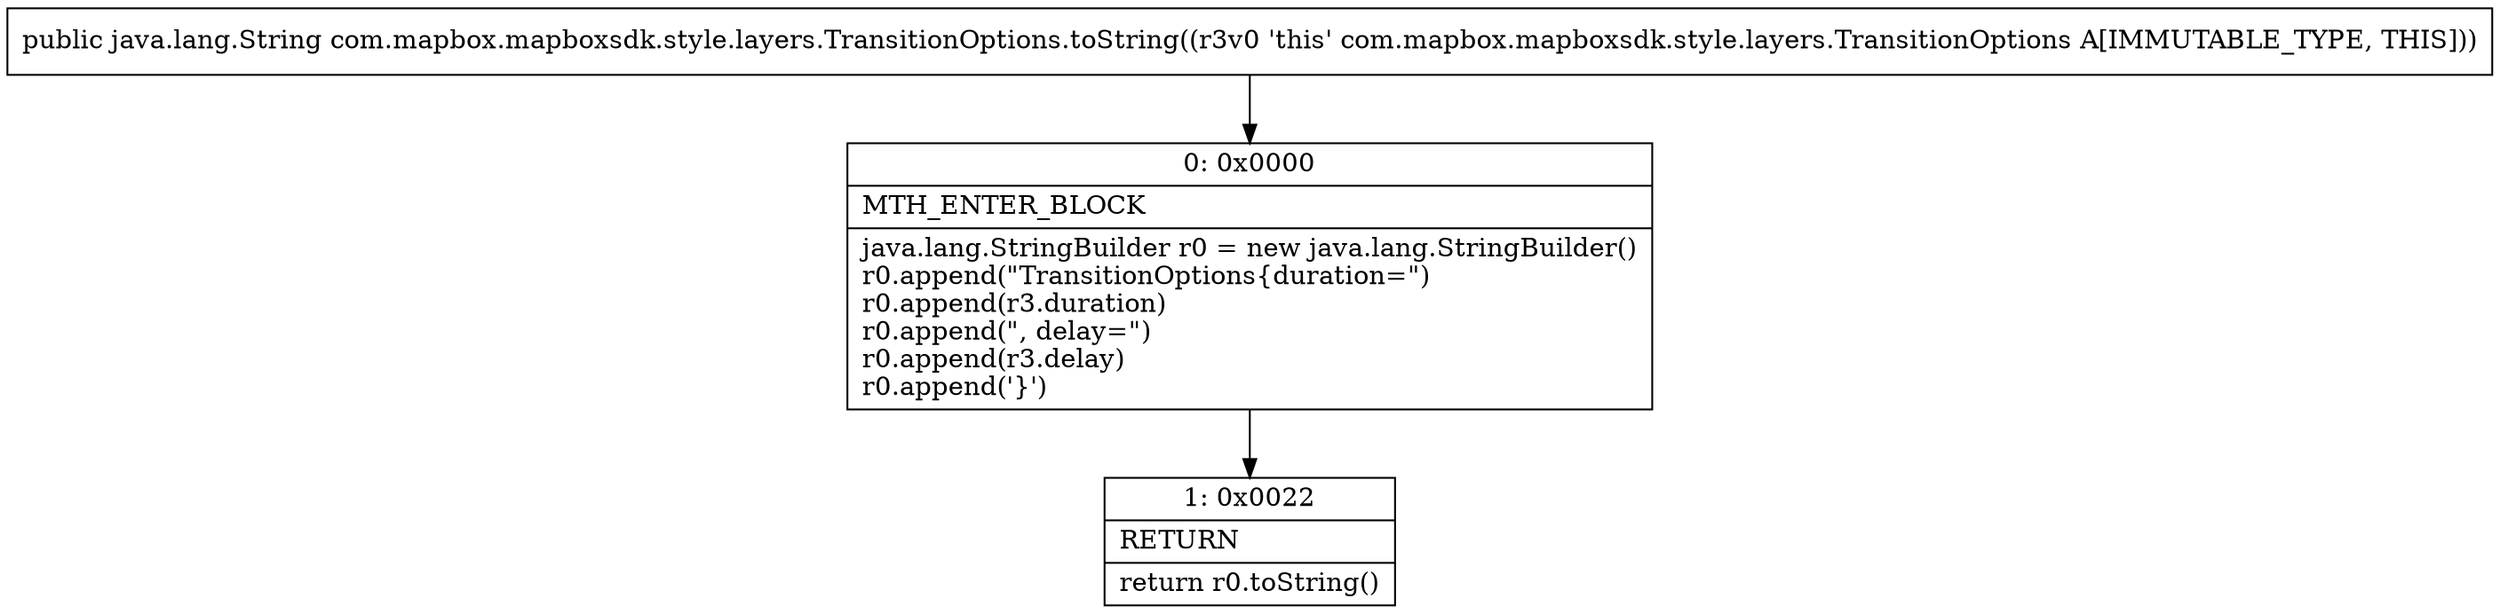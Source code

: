 digraph "CFG forcom.mapbox.mapboxsdk.style.layers.TransitionOptions.toString()Ljava\/lang\/String;" {
Node_0 [shape=record,label="{0\:\ 0x0000|MTH_ENTER_BLOCK\l|java.lang.StringBuilder r0 = new java.lang.StringBuilder()\lr0.append(\"TransitionOptions\{duration=\")\lr0.append(r3.duration)\lr0.append(\", delay=\")\lr0.append(r3.delay)\lr0.append('\}')\l}"];
Node_1 [shape=record,label="{1\:\ 0x0022|RETURN\l|return r0.toString()\l}"];
MethodNode[shape=record,label="{public java.lang.String com.mapbox.mapboxsdk.style.layers.TransitionOptions.toString((r3v0 'this' com.mapbox.mapboxsdk.style.layers.TransitionOptions A[IMMUTABLE_TYPE, THIS])) }"];
MethodNode -> Node_0;
Node_0 -> Node_1;
}


